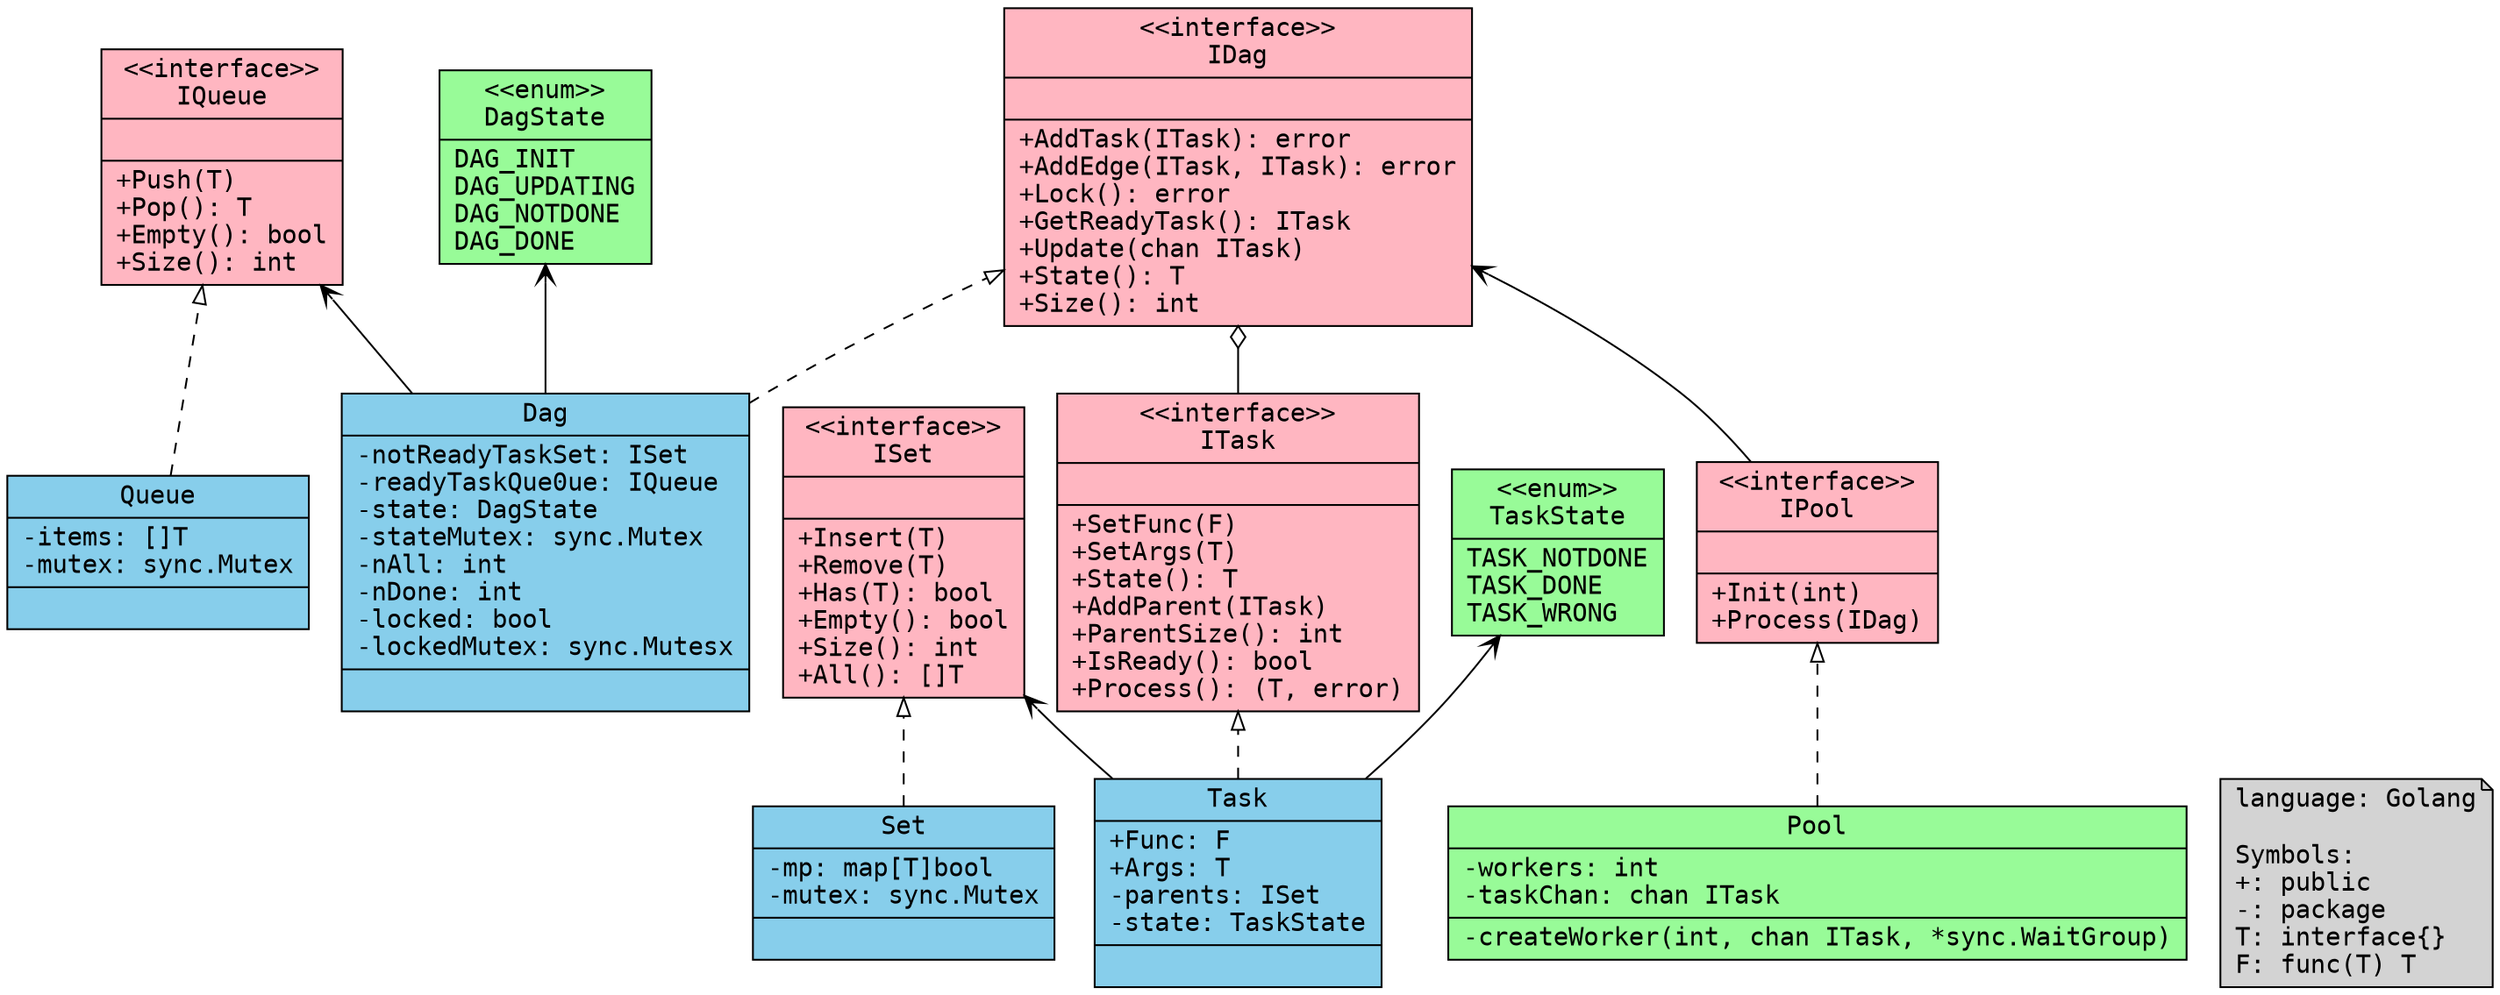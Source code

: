 digraph stargo {
    rankdir=BT

    graph [fontname = "Inconsolata"];
    node [fontname = "Inconsolata"];
    edge [fontname = "Inconsolata"];

    node [
        shape = "record"
        style = "filled"
        fillcolor = "lightpink"
    ]

    IQueue [
        label = "{\<\<interface\>\>\nIQueue||+Push(T)\l+Pop(): T\l+Empty(): bool\l+Size(): int\l}"
    ]

    ISet [
        label = "{\<\<interface\>\>\nISet||+Insert(T)\l+Remove(T)\l+Has(T): bool\l+Empty(): bool\l+Size(): int\l+All(): []T\l}"
    ]

    ITask [
        label = "{\<\<interface\>\>\nITask||+SetFunc(F)\l+SetArgs(T)\l+State(): T\l+AddParent(ITask)\l+ParentSize(): int\l+IsReady(): bool\l+Process(): (T, error)\l}"
    ]

    IDag [
        label = "{\<\<interface\>\>\nIDag||+AddTask(ITask): error\l+AddEdge(ITask, ITask): error\l+Lock(): error\l+GetReadyTask(): ITask\l+Update(chan ITask)\l+State(): T\l+Size(): int\l}"
    ]

    IPool [
        label = "{\<\<interface\>\>\nIPool||+Init(int)\l+Process(IDag)\l}"
    ]

    node [
        fillcolor = "skyblue"
    ]

    Queue [
        label = "{Queue|-items: []T\l-mutex: sync.Mutex\l|}"
    ]

    Set [
        label = "{Set|-mp: map[T]bool\l-mutex: sync.Mutex\l|}"
    ]

    Task [
        label = "{Task|+Func: F\l+Args: T\l-parents: ISet\l-state: TaskState\l|}"
    ]

    Dag [
        label = "{Dag|-notReadyTaskSet: ISet\l-readyTaskQue0ue: IQueue\l-state: DagState\l-stateMutex: sync.Mutex\l-nAll: int\l-nDone: int\l-locked: bool\l-lockedMutex: sync.Mutesx\l|}"
    ]

    node [
        fillcolor = "palegreen"
    ]

    TaskState [
        label = "{\<\<enum\>\>\nTaskState\n|TASK_NOTDONE\lTASK_DONE\lTASK_WRONG\l}"
    ]

    DagState [
        label = "{\<\<enum\>\>\nDagState\n|DAG_INIT\lDAG_UPDATING\lDAG_NOTDONE\lDAG_DONE\l}"
    ]

    Pool [
        label = "{Pool|-workers: int\l-taskChan: chan ITask\l|-createWorker(int, chan ITask, *sync.WaitGroup)}"
    ]
    node [
        shape = "note"
        fillcolor = "lightgray"
    ]

    note01 [
        label = "language: Golang\l\lSymbols:\l+: public\l-: package\lT: interface{}\lF: func(T) T\l"
    ]


    edge [
        style=dashed 
        arrowhead=empty
    ]

    Queue -> IQueue
    Set -> ISet
    Task -> ITask 
    Dag -> IDag 
    Pool -> IPool

    edge [
        style=solid
        arrowhead=vee
    ]

    Task -> ISet
    Task -> TaskState
    Dag -> IQueue
    Dag -> DagState
    IPool -> IDag 

    edge [
        style=solid
        arrowhead=odiamond
    ]

    ITask -> IDag


}
